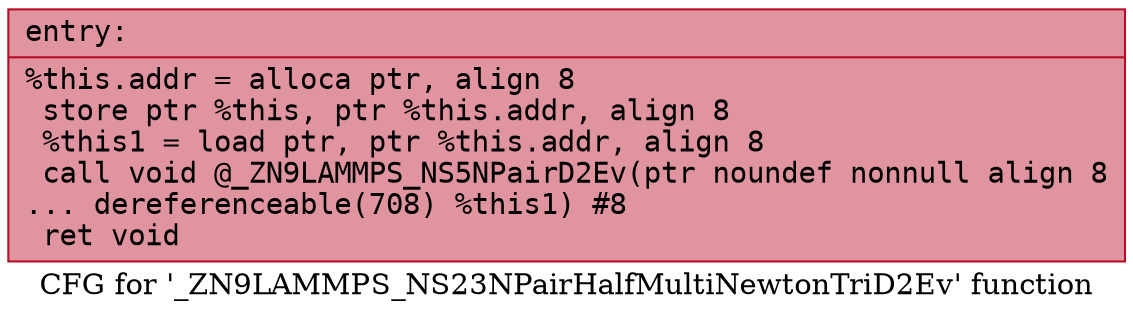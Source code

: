 digraph "CFG for '_ZN9LAMMPS_NS23NPairHalfMultiNewtonTriD2Ev' function" {
	label="CFG for '_ZN9LAMMPS_NS23NPairHalfMultiNewtonTriD2Ev' function";

	Node0x55c2740fb210 [shape=record,color="#b70d28ff", style=filled, fillcolor="#b70d2870" fontname="Courier",label="{entry:\l|  %this.addr = alloca ptr, align 8\l  store ptr %this, ptr %this.addr, align 8\l  %this1 = load ptr, ptr %this.addr, align 8\l  call void @_ZN9LAMMPS_NS5NPairD2Ev(ptr noundef nonnull align 8\l... dereferenceable(708) %this1) #8\l  ret void\l}"];
}
